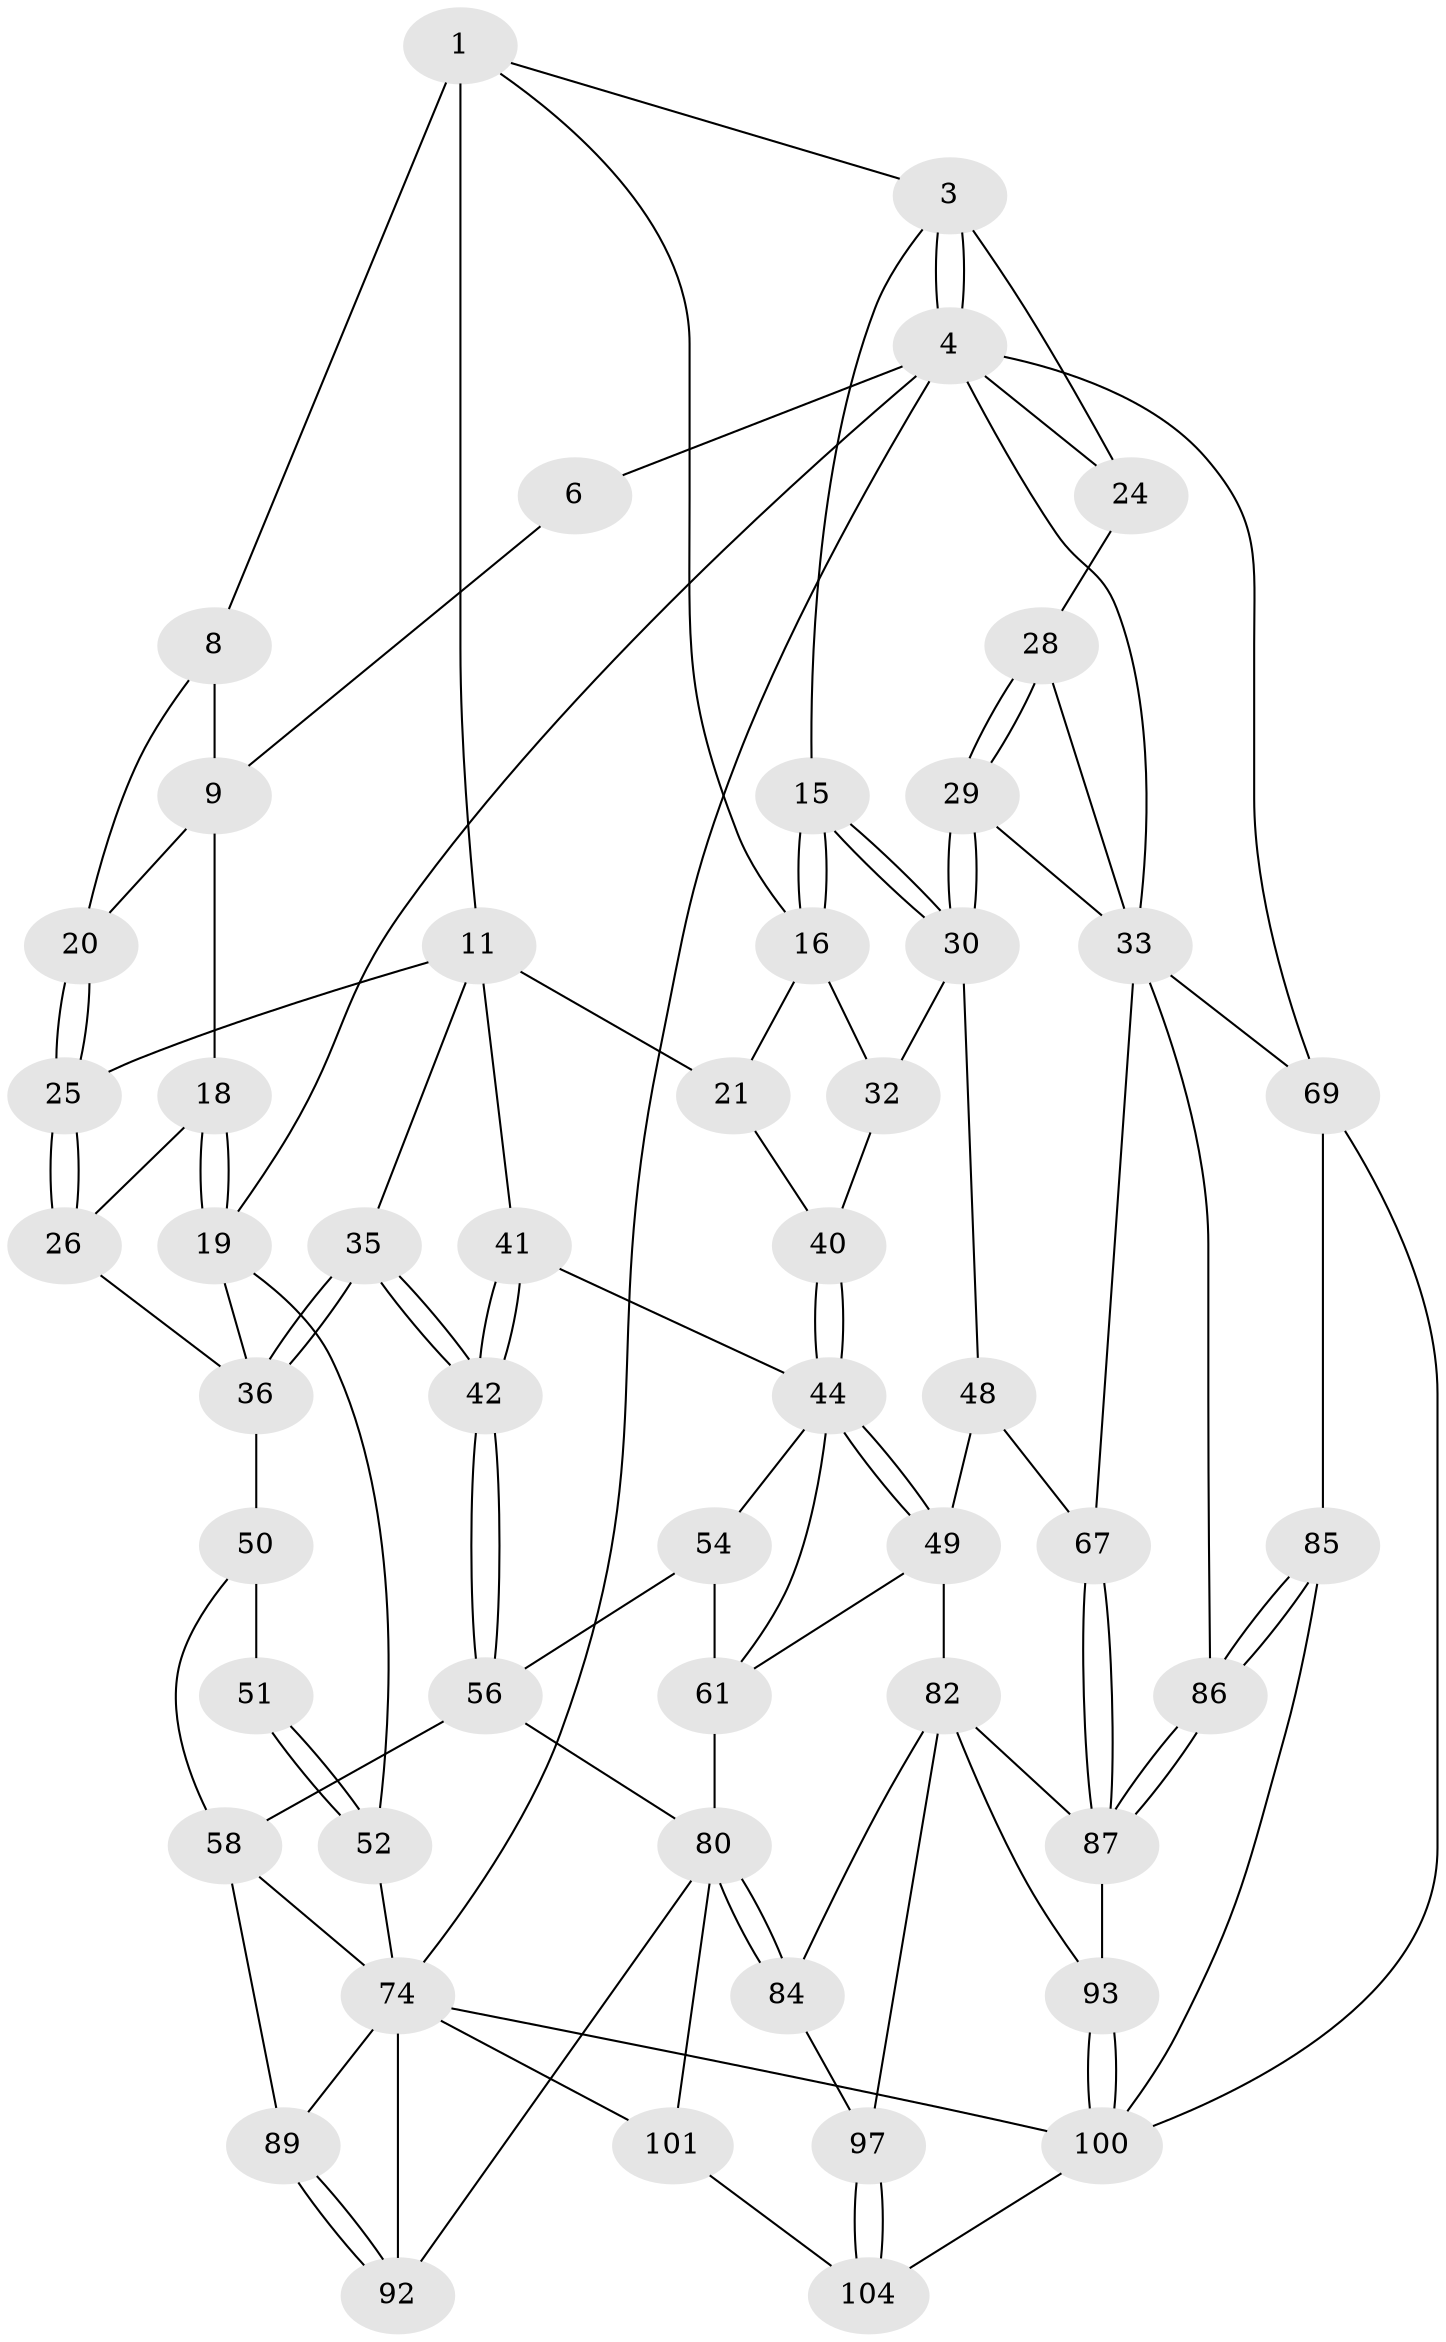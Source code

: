 // original degree distribution, {3: 0.01904761904761905, 4: 0.23809523809523808, 6: 0.20952380952380953, 5: 0.5333333333333333}
// Generated by graph-tools (version 1.1) at 2025/17/03/09/25 04:17:01]
// undirected, 52 vertices, 116 edges
graph export_dot {
graph [start="1"]
  node [color=gray90,style=filled];
  1 [pos="+0.46785548964020823+0",super="+2+7"];
  3 [pos="+0.8415984740194783+0",super="+14"];
  4 [pos="+1+0",super="+5+23"];
  6 [pos="+0.042544698650321344+0"];
  8 [pos="+0.15981562045042608+0.04009077092487403"];
  9 [pos="+0.15027879529836283+0.02465635547977359",super="+17"];
  11 [pos="+0.5315219474058362+0.09343730749542378",super="+12"];
  15 [pos="+0.7347417999193449+0.14612214283745448"];
  16 [pos="+0.6977453180456471+0.1394788149320943",super="+22"];
  18 [pos="+0+0.15138570032996543"];
  19 [pos="+0+0.10594328369992824",super="+43"];
  20 [pos="+0.1511829411688573+0.15353224135766652"];
  21 [pos="+0.5421437872256872+0.16862385347918193",super="+38"];
  24 [pos="+0.8727545436891759+0.09614530453469082"];
  25 [pos="+0.16396577102845372+0.17946349473601336"];
  26 [pos="+0.09751188419339446+0.2587426918221391"];
  28 [pos="+0.8889496346025155+0.15140707145207208"];
  29 [pos="+0.7734158535016095+0.3354557085502138"];
  30 [pos="+0.7352426971416501+0.3231201456714113",super="+31"];
  32 [pos="+0.6810856117042657+0.3087422064001706"];
  33 [pos="+0.9728164641178396+0.27842294914477256",super="+47"];
  35 [pos="+0.2332699747290156+0.3416665232292059"];
  36 [pos="+0.12031808368652344+0.3222726915934122",super="+37"];
  40 [pos="+0.528414783681149+0.2674750544284454"];
  41 [pos="+0.3434082884421165+0.2965156641192354"];
  42 [pos="+0.2556108337192449+0.3530886400261983"];
  44 [pos="+0.5161046759973067+0.3750817308173162",super="+45"];
  48 [pos="+0.7010999943849093+0.3496871700498388",super="+68"];
  49 [pos="+0.546254707253803+0.39488127232447984",super="+62"];
  50 [pos="+0.1068948199801103+0.3497750574789132",super="+59"];
  51 [pos="+0.04744987292179105+0.39668956360348023",super="+60"];
  52 [pos="+0+0.42960917921856717",super="+53"];
  54 [pos="+0.39894935332653364+0.45886851696031355",super="+55"];
  56 [pos="+0.24945451363677332+0.5378400592655141",super="+57"];
  58 [pos="+0.19994467892274945+0.5668950262047577",super="+72"];
  61 [pos="+0.46157097506136224+0.44003893248430226",super="+64"];
  67 [pos="+0.7010831215827479+0.6121187146444611"];
  69 [pos="+1+0.44532183323295055",super="+75"];
  74 [pos="+0+0.5115083516127743",super="+77"];
  80 [pos="+0.41513315375473764+0.6647508541144277",super="+81"];
  82 [pos="+0.5136009049612106+0.7118936097747992",super="+83"];
  84 [pos="+0.4546624052681666+0.7429668015090519",super="+95"];
  85 [pos="+1+0.791513854829397",super="+99"];
  86 [pos="+0.9648961477224552+0.753736658296784"];
  87 [pos="+0.6886865878645896+0.7779501545803084",super="+88"];
  89 [pos="+0.13166109233189055+0.8052339617929426"];
  92 [pos="+0.15511268224094724+0.82601695611694",super="+98"];
  93 [pos="+0.6825734505904062+0.7981988796223508"];
  97 [pos="+0.5620174005647813+0.8777778308700248"];
  100 [pos="+0.7022431193947732+0.8278184217446803",super="+103"];
  101 [pos="+0.3158547090930708+1"];
  104 [pos="+0.5708862331850996+1"];
  1 -- 16;
  1 -- 11 [weight=2];
  1 -- 3;
  1 -- 8;
  3 -- 4;
  3 -- 4;
  3 -- 24;
  3 -- 15;
  4 -- 19;
  4 -- 6;
  4 -- 69 [weight=2];
  4 -- 24;
  4 -- 33;
  4 -- 74;
  6 -- 9;
  8 -- 9;
  8 -- 20;
  9 -- 18;
  9 -- 20;
  11 -- 21 [weight=2];
  11 -- 35;
  11 -- 25;
  11 -- 41;
  15 -- 16;
  15 -- 16;
  15 -- 30;
  15 -- 30;
  16 -- 32;
  16 -- 21;
  18 -- 19;
  18 -- 19;
  18 -- 26;
  19 -- 36;
  19 -- 52;
  20 -- 25;
  20 -- 25;
  21 -- 40;
  24 -- 28;
  25 -- 26;
  25 -- 26;
  26 -- 36;
  28 -- 29;
  28 -- 29;
  28 -- 33;
  29 -- 30;
  29 -- 30;
  29 -- 33;
  30 -- 32;
  30 -- 48;
  32 -- 40;
  33 -- 67;
  33 -- 69;
  33 -- 86;
  35 -- 36;
  35 -- 36;
  35 -- 42;
  35 -- 42;
  36 -- 50;
  40 -- 44;
  40 -- 44;
  41 -- 42;
  41 -- 42;
  41 -- 44;
  42 -- 56;
  42 -- 56;
  44 -- 49;
  44 -- 49;
  44 -- 61;
  44 -- 54;
  48 -- 49 [weight=2];
  48 -- 67;
  49 -- 82;
  49 -- 61;
  50 -- 51 [weight=2];
  50 -- 58;
  51 -- 52 [weight=2];
  51 -- 52;
  52 -- 74;
  54 -- 61 [weight=2];
  54 -- 56;
  56 -- 58;
  56 -- 80;
  58 -- 89;
  58 -- 74 [weight=2];
  61 -- 80;
  67 -- 87;
  67 -- 87;
  69 -- 100;
  69 -- 85;
  74 -- 100;
  74 -- 101;
  74 -- 89;
  74 -- 92 [weight=2];
  80 -- 84 [weight=2];
  80 -- 84;
  80 -- 101;
  80 -- 92;
  82 -- 87;
  82 -- 97;
  82 -- 84;
  82 -- 93;
  84 -- 97;
  85 -- 86;
  85 -- 86;
  85 -- 100 [weight=2];
  86 -- 87;
  86 -- 87;
  87 -- 93;
  89 -- 92;
  89 -- 92;
  93 -- 100;
  93 -- 100;
  97 -- 104;
  97 -- 104;
  100 -- 104;
  101 -- 104;
}
